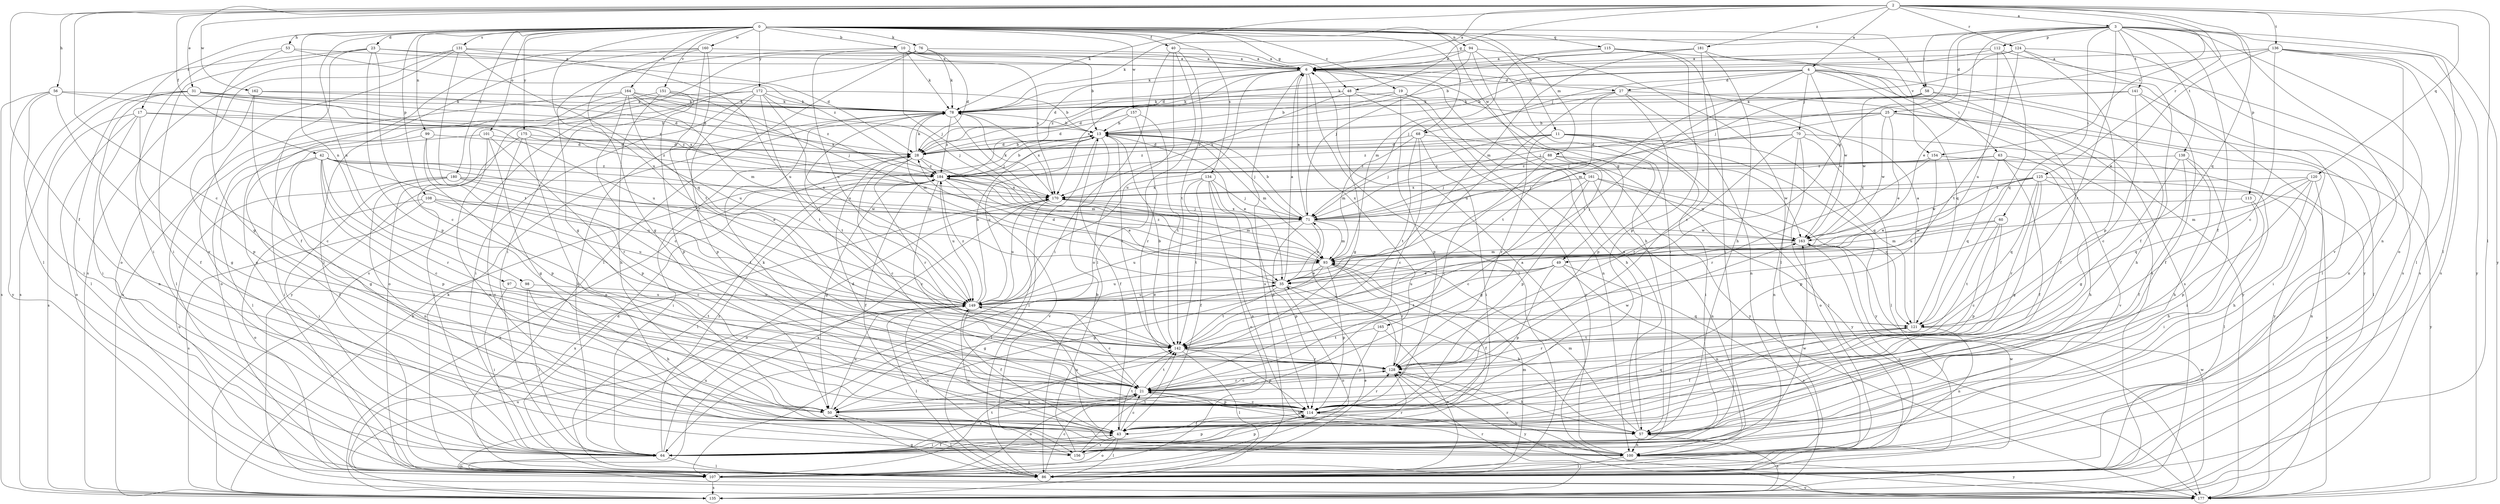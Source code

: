 strict digraph  {
0;
2;
3;
4;
6;
10;
11;
13;
17;
19;
21;
23;
25;
27;
28;
31;
35;
40;
42;
43;
48;
49;
50;
53;
56;
57;
58;
60;
63;
64;
68;
70;
71;
76;
78;
86;
88;
93;
94;
97;
98;
99;
100;
101;
107;
108;
112;
113;
114;
115;
120;
121;
124;
125;
128;
131;
134;
135;
136;
138;
141;
142;
149;
151;
154;
156;
157;
160;
161;
162;
163;
164;
165;
170;
172;
175;
177;
180;
181;
184;
0 -> 10  [label=b];
0 -> 11  [label=b];
0 -> 17  [label=c];
0 -> 19  [label=c];
0 -> 23  [label=d];
0 -> 40  [label=f];
0 -> 48  [label=g];
0 -> 53  [label=h];
0 -> 58  [label=i];
0 -> 68  [label=j];
0 -> 76  [label=k];
0 -> 88  [label=m];
0 -> 94  [label=n];
0 -> 97  [label=n];
0 -> 98  [label=n];
0 -> 99  [label=n];
0 -> 101  [label=o];
0 -> 108  [label=p];
0 -> 115  [label=q];
0 -> 131  [label=s];
0 -> 134  [label=s];
0 -> 149  [label=u];
0 -> 151  [label=v];
0 -> 154  [label=v];
0 -> 157  [label=w];
0 -> 160  [label=w];
0 -> 161  [label=w];
0 -> 164  [label=x];
0 -> 172  [label=y];
0 -> 175  [label=y];
0 -> 180  [label=z];
2 -> 3  [label=a];
2 -> 4  [label=a];
2 -> 6  [label=a];
2 -> 21  [label=c];
2 -> 31  [label=e];
2 -> 42  [label=f];
2 -> 43  [label=f];
2 -> 48  [label=g];
2 -> 56  [label=h];
2 -> 78  [label=k];
2 -> 86  [label=l];
2 -> 120  [label=q];
2 -> 121  [label=q];
2 -> 124  [label=r];
2 -> 125  [label=r];
2 -> 136  [label=t];
2 -> 154  [label=v];
2 -> 162  [label=w];
2 -> 181  [label=z];
3 -> 25  [label=d];
3 -> 35  [label=e];
3 -> 43  [label=f];
3 -> 49  [label=g];
3 -> 58  [label=i];
3 -> 60  [label=i];
3 -> 78  [label=k];
3 -> 86  [label=l];
3 -> 100  [label=n];
3 -> 107  [label=o];
3 -> 112  [label=p];
3 -> 113  [label=p];
3 -> 128  [label=r];
3 -> 138  [label=t];
3 -> 141  [label=t];
3 -> 177  [label=y];
4 -> 13  [label=b];
4 -> 27  [label=d];
4 -> 63  [label=i];
4 -> 68  [label=j];
4 -> 70  [label=j];
4 -> 78  [label=k];
4 -> 86  [label=l];
4 -> 121  [label=q];
4 -> 135  [label=s];
4 -> 142  [label=t];
4 -> 163  [label=w];
6 -> 27  [label=d];
6 -> 28  [label=d];
6 -> 49  [label=g];
6 -> 86  [label=l];
6 -> 135  [label=s];
6 -> 149  [label=u];
6 -> 165  [label=x];
6 -> 170  [label=x];
6 -> 184  [label=z];
10 -> 6  [label=a];
10 -> 13  [label=b];
10 -> 50  [label=g];
10 -> 71  [label=j];
10 -> 78  [label=k];
10 -> 149  [label=u];
10 -> 170  [label=x];
11 -> 28  [label=d];
11 -> 64  [label=i];
11 -> 71  [label=j];
11 -> 86  [label=l];
11 -> 121  [label=q];
11 -> 128  [label=r];
11 -> 177  [label=y];
11 -> 184  [label=z];
13 -> 28  [label=d];
13 -> 35  [label=e];
13 -> 43  [label=f];
13 -> 71  [label=j];
13 -> 86  [label=l];
13 -> 93  [label=m];
13 -> 142  [label=t];
13 -> 149  [label=u];
17 -> 13  [label=b];
17 -> 50  [label=g];
17 -> 100  [label=n];
17 -> 107  [label=o];
17 -> 135  [label=s];
17 -> 184  [label=z];
19 -> 13  [label=b];
19 -> 28  [label=d];
19 -> 57  [label=h];
19 -> 78  [label=k];
19 -> 114  [label=p];
19 -> 163  [label=w];
21 -> 50  [label=g];
21 -> 57  [label=h];
21 -> 107  [label=o];
21 -> 114  [label=p];
21 -> 128  [label=r];
21 -> 142  [label=t];
23 -> 6  [label=a];
23 -> 21  [label=c];
23 -> 28  [label=d];
23 -> 43  [label=f];
23 -> 64  [label=i];
23 -> 86  [label=l];
23 -> 114  [label=p];
25 -> 13  [label=b];
25 -> 35  [label=e];
25 -> 64  [label=i];
25 -> 71  [label=j];
25 -> 86  [label=l];
25 -> 163  [label=w];
25 -> 184  [label=z];
27 -> 78  [label=k];
27 -> 100  [label=n];
27 -> 114  [label=p];
27 -> 142  [label=t];
27 -> 149  [label=u];
27 -> 177  [label=y];
28 -> 13  [label=b];
28 -> 21  [label=c];
28 -> 64  [label=i];
28 -> 78  [label=k];
28 -> 93  [label=m];
28 -> 128  [label=r];
28 -> 184  [label=z];
31 -> 28  [label=d];
31 -> 64  [label=i];
31 -> 78  [label=k];
31 -> 86  [label=l];
31 -> 135  [label=s];
31 -> 170  [label=x];
31 -> 184  [label=z];
35 -> 6  [label=a];
35 -> 28  [label=d];
35 -> 50  [label=g];
35 -> 57  [label=h];
35 -> 107  [label=o];
35 -> 142  [label=t];
35 -> 149  [label=u];
40 -> 6  [label=a];
40 -> 64  [label=i];
40 -> 86  [label=l];
40 -> 107  [label=o];
40 -> 142  [label=t];
42 -> 21  [label=c];
42 -> 35  [label=e];
42 -> 43  [label=f];
42 -> 50  [label=g];
42 -> 93  [label=m];
42 -> 114  [label=p];
42 -> 128  [label=r];
42 -> 149  [label=u];
42 -> 184  [label=z];
43 -> 21  [label=c];
43 -> 64  [label=i];
43 -> 86  [label=l];
43 -> 107  [label=o];
43 -> 142  [label=t];
43 -> 149  [label=u];
43 -> 156  [label=v];
48 -> 50  [label=g];
48 -> 78  [label=k];
48 -> 100  [label=n];
48 -> 170  [label=x];
48 -> 177  [label=y];
49 -> 35  [label=e];
49 -> 100  [label=n];
49 -> 114  [label=p];
49 -> 135  [label=s];
49 -> 142  [label=t];
49 -> 149  [label=u];
50 -> 86  [label=l];
50 -> 149  [label=u];
53 -> 6  [label=a];
53 -> 50  [label=g];
53 -> 64  [label=i];
53 -> 184  [label=z];
56 -> 43  [label=f];
56 -> 64  [label=i];
56 -> 78  [label=k];
56 -> 135  [label=s];
56 -> 149  [label=u];
56 -> 177  [label=y];
57 -> 6  [label=a];
57 -> 93  [label=m];
57 -> 100  [label=n];
57 -> 135  [label=s];
58 -> 43  [label=f];
58 -> 57  [label=h];
58 -> 78  [label=k];
58 -> 93  [label=m];
58 -> 163  [label=w];
60 -> 21  [label=c];
60 -> 93  [label=m];
60 -> 114  [label=p];
60 -> 142  [label=t];
60 -> 163  [label=w];
63 -> 43  [label=f];
63 -> 57  [label=h];
63 -> 71  [label=j];
63 -> 121  [label=q];
63 -> 156  [label=v];
63 -> 184  [label=z];
64 -> 21  [label=c];
64 -> 43  [label=f];
64 -> 78  [label=k];
64 -> 86  [label=l];
64 -> 107  [label=o];
64 -> 114  [label=p];
64 -> 128  [label=r];
64 -> 149  [label=u];
64 -> 184  [label=z];
68 -> 21  [label=c];
68 -> 28  [label=d];
68 -> 64  [label=i];
68 -> 93  [label=m];
68 -> 142  [label=t];
68 -> 177  [label=y];
70 -> 28  [label=d];
70 -> 86  [label=l];
70 -> 100  [label=n];
70 -> 107  [label=o];
70 -> 128  [label=r];
70 -> 177  [label=y];
70 -> 184  [label=z];
71 -> 6  [label=a];
71 -> 13  [label=b];
71 -> 35  [label=e];
71 -> 93  [label=m];
71 -> 114  [label=p];
71 -> 149  [label=u];
71 -> 163  [label=w];
71 -> 170  [label=x];
76 -> 6  [label=a];
76 -> 28  [label=d];
76 -> 64  [label=i];
76 -> 78  [label=k];
76 -> 86  [label=l];
76 -> 135  [label=s];
78 -> 13  [label=b];
78 -> 71  [label=j];
78 -> 93  [label=m];
78 -> 142  [label=t];
78 -> 170  [label=x];
78 -> 184  [label=z];
86 -> 21  [label=c];
86 -> 28  [label=d];
86 -> 50  [label=g];
86 -> 78  [label=k];
86 -> 93  [label=m];
86 -> 163  [label=w];
88 -> 21  [label=c];
88 -> 71  [label=j];
88 -> 114  [label=p];
88 -> 163  [label=w];
88 -> 177  [label=y];
88 -> 184  [label=z];
93 -> 35  [label=e];
93 -> 43  [label=f];
93 -> 50  [label=g];
93 -> 114  [label=p];
93 -> 128  [label=r];
93 -> 149  [label=u];
93 -> 184  [label=z];
94 -> 6  [label=a];
94 -> 57  [label=h];
94 -> 64  [label=i];
94 -> 71  [label=j];
94 -> 78  [label=k];
94 -> 86  [label=l];
97 -> 64  [label=i];
97 -> 142  [label=t];
97 -> 149  [label=u];
98 -> 57  [label=h];
98 -> 64  [label=i];
98 -> 149  [label=u];
99 -> 28  [label=d];
99 -> 86  [label=l];
99 -> 114  [label=p];
99 -> 128  [label=r];
100 -> 6  [label=a];
100 -> 86  [label=l];
100 -> 128  [label=r];
100 -> 149  [label=u];
100 -> 177  [label=y];
101 -> 28  [label=d];
101 -> 50  [label=g];
101 -> 64  [label=i];
101 -> 100  [label=n];
101 -> 114  [label=p];
107 -> 35  [label=e];
107 -> 135  [label=s];
107 -> 142  [label=t];
107 -> 170  [label=x];
107 -> 177  [label=y];
108 -> 21  [label=c];
108 -> 71  [label=j];
108 -> 107  [label=o];
108 -> 135  [label=s];
108 -> 149  [label=u];
112 -> 6  [label=a];
112 -> 13  [label=b];
112 -> 121  [label=q];
112 -> 135  [label=s];
112 -> 149  [label=u];
113 -> 57  [label=h];
113 -> 64  [label=i];
113 -> 71  [label=j];
114 -> 21  [label=c];
114 -> 28  [label=d];
114 -> 43  [label=f];
114 -> 57  [label=h];
114 -> 78  [label=k];
114 -> 121  [label=q];
114 -> 128  [label=r];
115 -> 6  [label=a];
115 -> 64  [label=i];
115 -> 93  [label=m];
115 -> 114  [label=p];
115 -> 177  [label=y];
120 -> 57  [label=h];
120 -> 93  [label=m];
120 -> 100  [label=n];
120 -> 114  [label=p];
120 -> 121  [label=q];
120 -> 170  [label=x];
121 -> 6  [label=a];
121 -> 43  [label=f];
121 -> 100  [label=n];
121 -> 128  [label=r];
121 -> 142  [label=t];
124 -> 6  [label=a];
124 -> 43  [label=f];
124 -> 71  [label=j];
124 -> 114  [label=p];
124 -> 135  [label=s];
124 -> 142  [label=t];
125 -> 35  [label=e];
125 -> 50  [label=g];
125 -> 86  [label=l];
125 -> 121  [label=q];
125 -> 128  [label=r];
125 -> 149  [label=u];
125 -> 163  [label=w];
125 -> 170  [label=x];
125 -> 177  [label=y];
128 -> 21  [label=c];
128 -> 57  [label=h];
128 -> 71  [label=j];
128 -> 163  [label=w];
128 -> 177  [label=y];
131 -> 6  [label=a];
131 -> 107  [label=o];
131 -> 121  [label=q];
131 -> 135  [label=s];
131 -> 142  [label=t];
131 -> 149  [label=u];
131 -> 156  [label=v];
134 -> 43  [label=f];
134 -> 71  [label=j];
134 -> 100  [label=n];
134 -> 107  [label=o];
134 -> 114  [label=p];
134 -> 142  [label=t];
134 -> 170  [label=x];
135 -> 13  [label=b];
135 -> 128  [label=r];
135 -> 163  [label=w];
135 -> 170  [label=x];
135 -> 184  [label=z];
136 -> 6  [label=a];
136 -> 21  [label=c];
136 -> 35  [label=e];
136 -> 71  [label=j];
136 -> 86  [label=l];
136 -> 135  [label=s];
136 -> 156  [label=v];
136 -> 177  [label=y];
138 -> 43  [label=f];
138 -> 50  [label=g];
138 -> 57  [label=h];
138 -> 64  [label=i];
138 -> 184  [label=z];
141 -> 21  [label=c];
141 -> 43  [label=f];
141 -> 71  [label=j];
141 -> 78  [label=k];
141 -> 100  [label=n];
142 -> 13  [label=b];
142 -> 86  [label=l];
142 -> 114  [label=p];
142 -> 128  [label=r];
149 -> 13  [label=b];
149 -> 21  [label=c];
149 -> 35  [label=e];
149 -> 43  [label=f];
149 -> 86  [label=l];
149 -> 121  [label=q];
149 -> 184  [label=z];
151 -> 57  [label=h];
151 -> 71  [label=j];
151 -> 78  [label=k];
151 -> 107  [label=o];
151 -> 114  [label=p];
154 -> 114  [label=p];
154 -> 128  [label=r];
154 -> 177  [label=y];
154 -> 184  [label=z];
156 -> 13  [label=b];
156 -> 114  [label=p];
156 -> 142  [label=t];
156 -> 149  [label=u];
156 -> 163  [label=w];
157 -> 13  [label=b];
157 -> 28  [label=d];
157 -> 128  [label=r];
157 -> 142  [label=t];
160 -> 6  [label=a];
160 -> 50  [label=g];
160 -> 86  [label=l];
160 -> 107  [label=o];
160 -> 128  [label=r];
160 -> 142  [label=t];
161 -> 21  [label=c];
161 -> 50  [label=g];
161 -> 100  [label=n];
161 -> 121  [label=q];
161 -> 163  [label=w];
161 -> 170  [label=x];
162 -> 21  [label=c];
162 -> 28  [label=d];
162 -> 78  [label=k];
162 -> 114  [label=p];
163 -> 93  [label=m];
163 -> 107  [label=o];
164 -> 21  [label=c];
164 -> 78  [label=k];
164 -> 86  [label=l];
164 -> 93  [label=m];
164 -> 135  [label=s];
164 -> 149  [label=u];
164 -> 170  [label=x];
164 -> 184  [label=z];
165 -> 107  [label=o];
165 -> 114  [label=p];
165 -> 142  [label=t];
170 -> 71  [label=j];
170 -> 78  [label=k];
170 -> 86  [label=l];
170 -> 93  [label=m];
170 -> 107  [label=o];
170 -> 149  [label=u];
172 -> 13  [label=b];
172 -> 64  [label=i];
172 -> 71  [label=j];
172 -> 78  [label=k];
172 -> 107  [label=o];
172 -> 114  [label=p];
172 -> 142  [label=t];
172 -> 149  [label=u];
172 -> 177  [label=y];
175 -> 28  [label=d];
175 -> 64  [label=i];
175 -> 100  [label=n];
175 -> 156  [label=v];
175 -> 184  [label=z];
177 -> 149  [label=u];
180 -> 64  [label=i];
180 -> 100  [label=n];
180 -> 107  [label=o];
180 -> 142  [label=t];
180 -> 163  [label=w];
180 -> 170  [label=x];
181 -> 6  [label=a];
181 -> 21  [label=c];
181 -> 28  [label=d];
181 -> 57  [label=h];
181 -> 93  [label=m];
181 -> 135  [label=s];
184 -> 13  [label=b];
184 -> 21  [label=c];
184 -> 35  [label=e];
184 -> 43  [label=f];
184 -> 50  [label=g];
184 -> 86  [label=l];
184 -> 149  [label=u];
184 -> 156  [label=v];
184 -> 170  [label=x];
}
